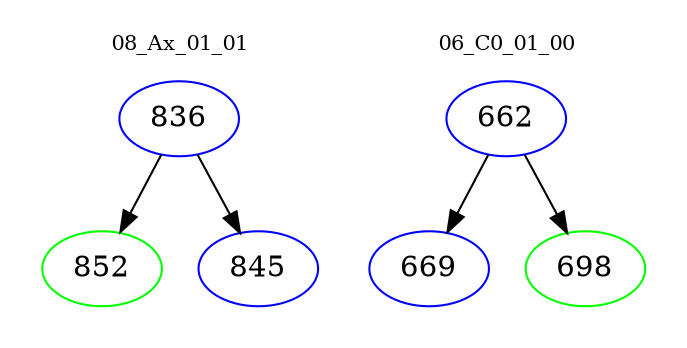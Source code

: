 digraph{
subgraph cluster_0 {
color = white
label = "08_Ax_01_01";
fontsize=10;
T0_836 [label="836", color="blue"]
T0_836 -> T0_852 [color="black"]
T0_852 [label="852", color="green"]
T0_836 -> T0_845 [color="black"]
T0_845 [label="845", color="blue"]
}
subgraph cluster_1 {
color = white
label = "06_C0_01_00";
fontsize=10;
T1_662 [label="662", color="blue"]
T1_662 -> T1_669 [color="black"]
T1_669 [label="669", color="blue"]
T1_662 -> T1_698 [color="black"]
T1_698 [label="698", color="green"]
}
}
